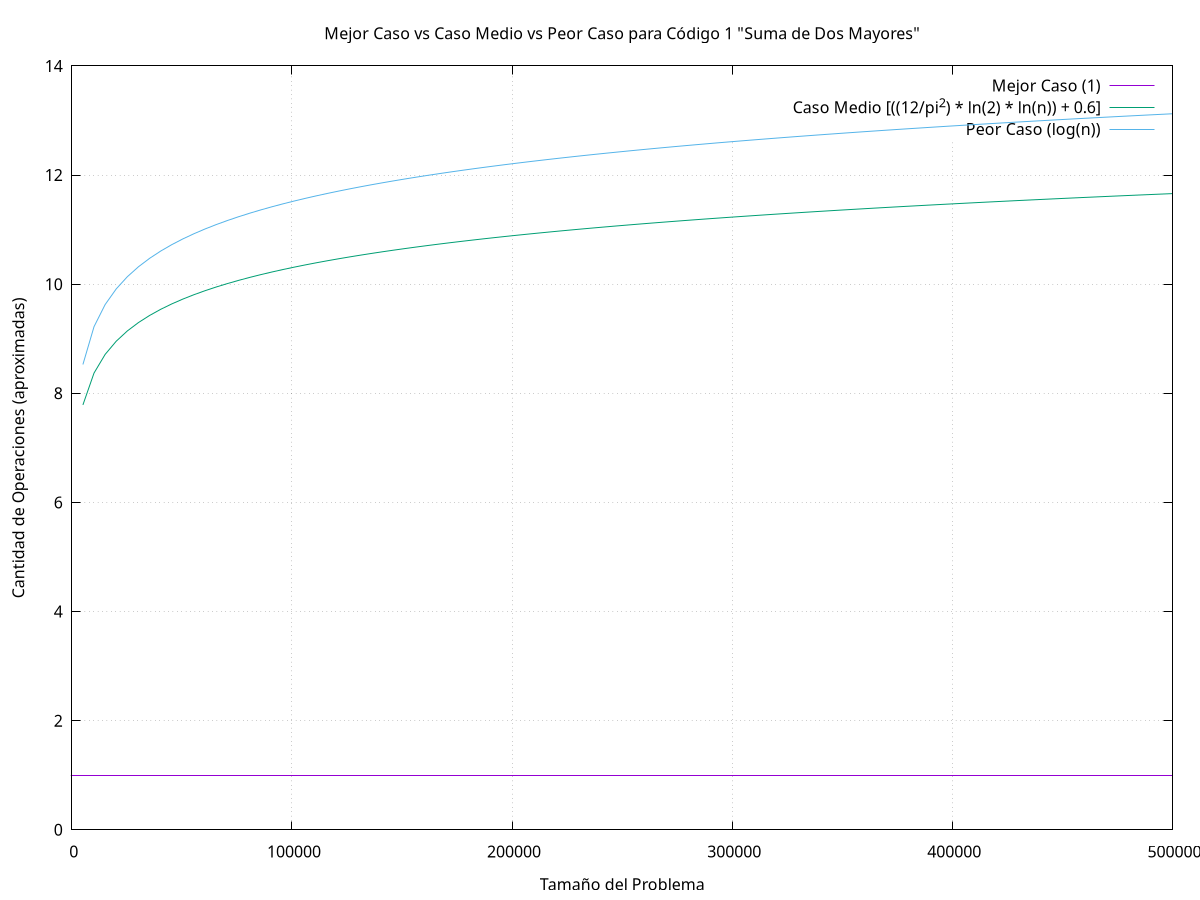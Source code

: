 set title "Mejor Caso vs Caso Medio vs Peor Caso para Código 1 \"Suma de Dos Mayores\""
set grid
set xlabel "Tamaño del Problema"
set ylabel "Cantidad de Operaciones (aproximadas)"
plot [n=0:500000] \
  1 title 'Mejor Caso (1)', \
  ((12/pi**2) * log(2) * log(n)) + 0.6 title 'Caso Medio [((12/pi^2) * ln(2) * ln(n)) + 0.6]', \
  log(n) title 'Peor Caso (log(n))'